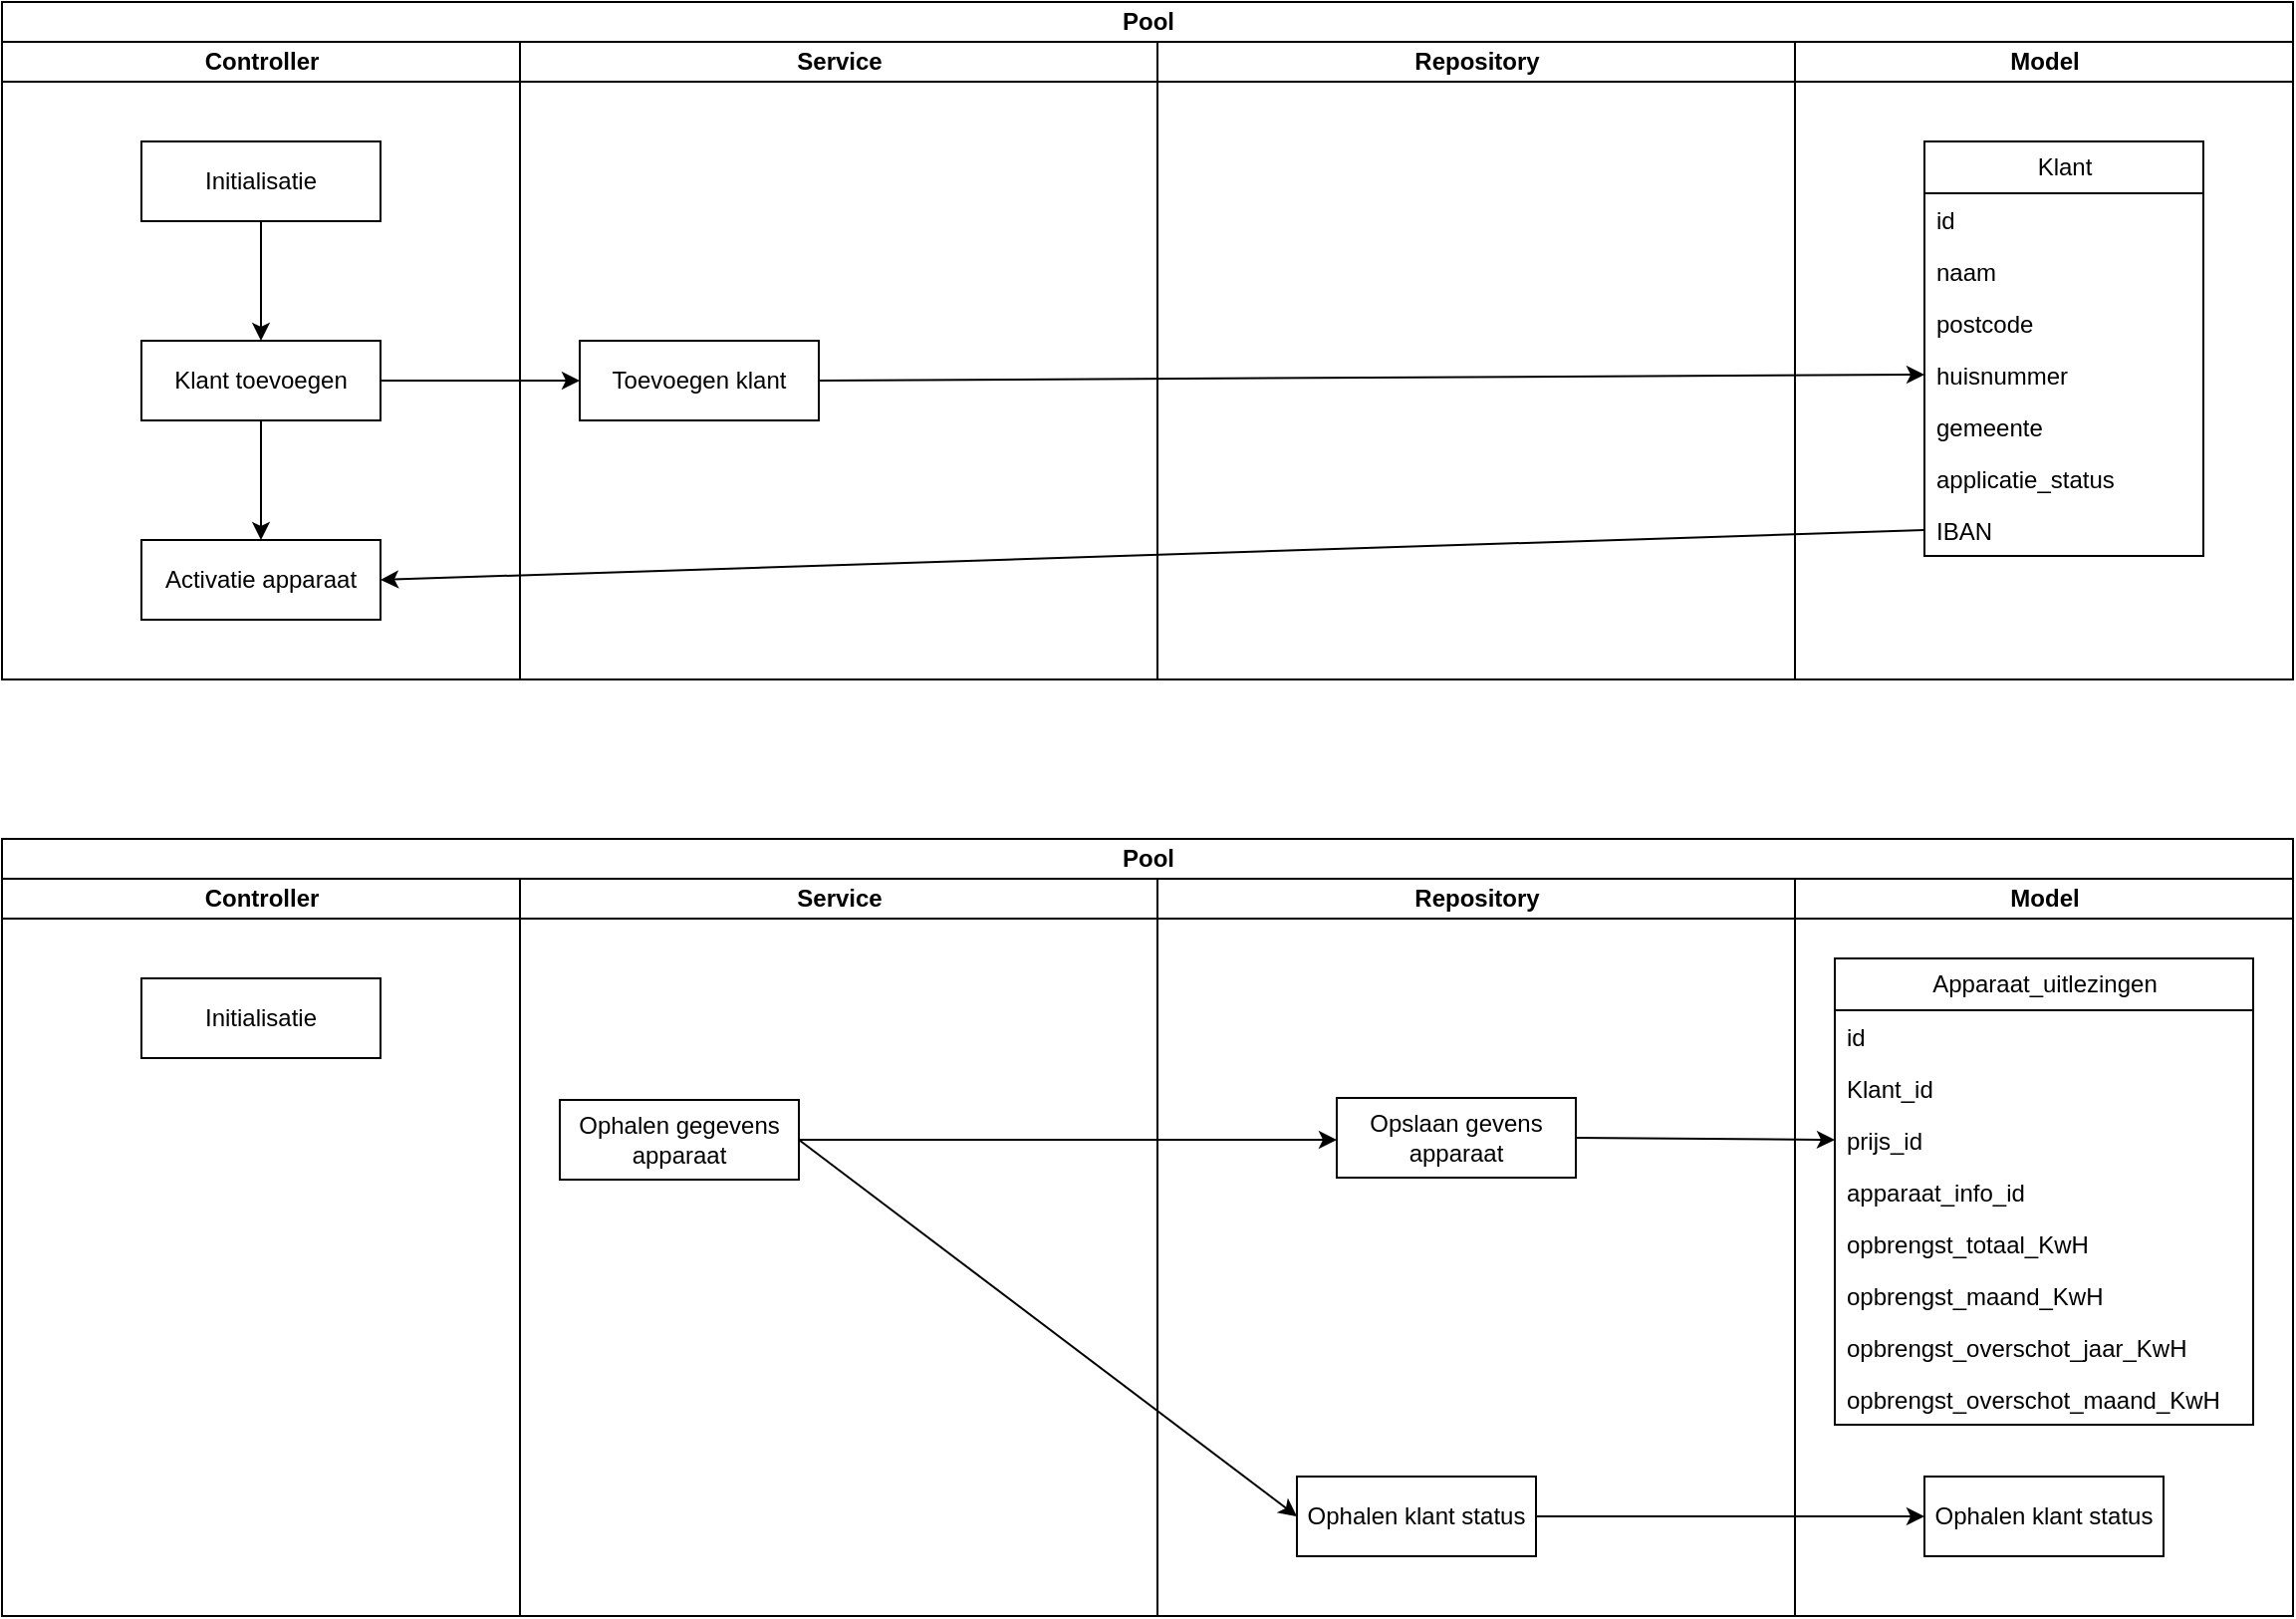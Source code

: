<mxfile>
    <diagram id="Uh6Ylrzt__GeMDM3TIEi" name="Page-1">
        <mxGraphModel dx="1550" dy="819" grid="1" gridSize="10" guides="1" tooltips="1" connect="1" arrows="1" fold="1" page="1" pageScale="1" pageWidth="850" pageHeight="1100" math="0" shadow="0">
            <root>
                <mxCell id="0"/>
                <mxCell id="1" parent="0"/>
                <mxCell id="28" style="edgeStyle=none;html=1;" edge="1" parent="1" source="2">
                    <mxGeometry relative="1" as="geometry">
                        <mxPoint x="635" y="380" as="targetPoint"/>
                    </mxGeometry>
                </mxCell>
                <mxCell id="2" value="Pool" style="swimlane;childLayout=stackLayout;resizeParent=1;resizeParentMax=0;startSize=20;html=1;" vertex="1" parent="1">
                    <mxGeometry x="100" y="40" width="1150" height="340" as="geometry"/>
                </mxCell>
                <mxCell id="3" value="Controller" style="swimlane;startSize=20;html=1;" vertex="1" parent="2">
                    <mxGeometry y="20" width="260" height="320" as="geometry"/>
                </mxCell>
                <mxCell id="11" value="" style="edgeStyle=none;html=1;" edge="1" parent="3" source="7" target="10">
                    <mxGeometry relative="1" as="geometry"/>
                </mxCell>
                <mxCell id="7" value="Initialisatie" style="rounded=0;whiteSpace=wrap;html=1;" vertex="1" parent="3">
                    <mxGeometry x="70" y="50" width="120" height="40" as="geometry"/>
                </mxCell>
                <mxCell id="32" value="" style="edgeStyle=none;html=1;" edge="1" parent="3" source="10" target="31">
                    <mxGeometry relative="1" as="geometry"/>
                </mxCell>
                <mxCell id="10" value="Klant toevoegen" style="rounded=0;whiteSpace=wrap;html=1;" vertex="1" parent="3">
                    <mxGeometry x="70" y="150" width="120" height="40" as="geometry"/>
                </mxCell>
                <mxCell id="31" value="Activatie apparaat" style="rounded=0;whiteSpace=wrap;html=1;" vertex="1" parent="3">
                    <mxGeometry x="70" y="250" width="120" height="40" as="geometry"/>
                </mxCell>
                <mxCell id="4" value="Service" style="swimlane;startSize=20;html=1;" vertex="1" parent="2">
                    <mxGeometry x="260" y="20" width="320" height="320" as="geometry"/>
                </mxCell>
                <mxCell id="14" value="Toevoegen klant" style="rounded=0;whiteSpace=wrap;html=1;" vertex="1" parent="4">
                    <mxGeometry x="30" y="150" width="120" height="40" as="geometry"/>
                </mxCell>
                <mxCell id="27" value="Repository" style="swimlane;startSize=20;html=1;" vertex="1" parent="2">
                    <mxGeometry x="580" y="20" width="320" height="320" as="geometry"/>
                </mxCell>
                <mxCell id="5" value="Model" style="swimlane;startSize=20;html=1;" vertex="1" parent="2">
                    <mxGeometry x="900" y="20" width="250" height="320" as="geometry"/>
                </mxCell>
                <mxCell id="17" value="Klant" style="swimlane;fontStyle=0;childLayout=stackLayout;horizontal=1;startSize=26;fillColor=none;horizontalStack=0;resizeParent=1;resizeParentMax=0;resizeLast=0;collapsible=1;marginBottom=0;html=1;" vertex="1" parent="5">
                    <mxGeometry x="65" y="50" width="140" height="208" as="geometry"/>
                </mxCell>
                <mxCell id="18" value="id" style="text;strokeColor=none;fillColor=none;align=left;verticalAlign=top;spacingLeft=4;spacingRight=4;overflow=hidden;rotatable=0;points=[[0,0.5],[1,0.5]];portConstraint=eastwest;whiteSpace=wrap;html=1;" vertex="1" parent="17">
                    <mxGeometry y="26" width="140" height="26" as="geometry"/>
                </mxCell>
                <mxCell id="19" value="naam" style="text;strokeColor=none;fillColor=none;align=left;verticalAlign=top;spacingLeft=4;spacingRight=4;overflow=hidden;rotatable=0;points=[[0,0.5],[1,0.5]];portConstraint=eastwest;whiteSpace=wrap;html=1;" vertex="1" parent="17">
                    <mxGeometry y="52" width="140" height="26" as="geometry"/>
                </mxCell>
                <mxCell id="20" value="postcode&lt;span style=&quot;white-space: pre;&quot;&gt;&#9;&lt;/span&gt;" style="text;strokeColor=none;fillColor=none;align=left;verticalAlign=top;spacingLeft=4;spacingRight=4;overflow=hidden;rotatable=0;points=[[0,0.5],[1,0.5]];portConstraint=eastwest;whiteSpace=wrap;html=1;" vertex="1" parent="17">
                    <mxGeometry y="78" width="140" height="26" as="geometry"/>
                </mxCell>
                <mxCell id="21" value="huisnummer" style="text;strokeColor=none;fillColor=none;align=left;verticalAlign=top;spacingLeft=4;spacingRight=4;overflow=hidden;rotatable=0;points=[[0,0.5],[1,0.5]];portConstraint=eastwest;whiteSpace=wrap;html=1;" vertex="1" parent="17">
                    <mxGeometry y="104" width="140" height="26" as="geometry"/>
                </mxCell>
                <mxCell id="22" value="gemeente" style="text;strokeColor=none;fillColor=none;align=left;verticalAlign=top;spacingLeft=4;spacingRight=4;overflow=hidden;rotatable=0;points=[[0,0.5],[1,0.5]];portConstraint=eastwest;whiteSpace=wrap;html=1;" vertex="1" parent="17">
                    <mxGeometry y="130" width="140" height="26" as="geometry"/>
                </mxCell>
                <mxCell id="23" value="applicatie_status" style="text;strokeColor=none;fillColor=none;align=left;verticalAlign=top;spacingLeft=4;spacingRight=4;overflow=hidden;rotatable=0;points=[[0,0.5],[1,0.5]];portConstraint=eastwest;whiteSpace=wrap;html=1;" vertex="1" parent="17">
                    <mxGeometry y="156" width="140" height="26" as="geometry"/>
                </mxCell>
                <mxCell id="24" value="IBAN" style="text;strokeColor=none;fillColor=none;align=left;verticalAlign=top;spacingLeft=4;spacingRight=4;overflow=hidden;rotatable=0;points=[[0,0.5],[1,0.5]];portConstraint=eastwest;whiteSpace=wrap;html=1;" vertex="1" parent="17">
                    <mxGeometry y="182" width="140" height="26" as="geometry"/>
                </mxCell>
                <mxCell id="15" value="" style="edgeStyle=none;html=1;" edge="1" parent="2" source="10" target="14">
                    <mxGeometry relative="1" as="geometry"/>
                </mxCell>
                <mxCell id="33" style="edgeStyle=none;html=1;exitX=0;exitY=0.5;exitDx=0;exitDy=0;entryX=1;entryY=0.5;entryDx=0;entryDy=0;" edge="1" parent="2" source="24" target="31">
                    <mxGeometry relative="1" as="geometry"/>
                </mxCell>
                <mxCell id="34" style="edgeStyle=none;html=1;exitX=1;exitY=0.5;exitDx=0;exitDy=0;entryX=0;entryY=0.5;entryDx=0;entryDy=0;" edge="1" parent="2" source="14" target="21">
                    <mxGeometry relative="1" as="geometry"/>
                </mxCell>
                <mxCell id="35" value="Pool" style="swimlane;childLayout=stackLayout;resizeParent=1;resizeParentMax=0;startSize=20;html=1;" vertex="1" parent="1">
                    <mxGeometry x="100" y="460" width="1150" height="390" as="geometry"/>
                </mxCell>
                <mxCell id="36" value="Controller" style="swimlane;startSize=20;html=1;" vertex="1" parent="35">
                    <mxGeometry y="20" width="260" height="370" as="geometry"/>
                </mxCell>
                <mxCell id="38" value="Initialisatie" style="rounded=0;whiteSpace=wrap;html=1;" vertex="1" parent="36">
                    <mxGeometry x="70" y="50" width="120" height="40" as="geometry"/>
                </mxCell>
                <mxCell id="42" value="Service" style="swimlane;startSize=20;html=1;" vertex="1" parent="35">
                    <mxGeometry x="260" y="20" width="320" height="370" as="geometry"/>
                </mxCell>
                <mxCell id="43" value="Ophalen gegevens apparaat" style="rounded=0;whiteSpace=wrap;html=1;" vertex="1" parent="42">
                    <mxGeometry x="20" y="111" width="120" height="40" as="geometry"/>
                </mxCell>
                <mxCell id="44" value="Repository" style="swimlane;startSize=20;html=1;" vertex="1" parent="35">
                    <mxGeometry x="580" y="20" width="320" height="370" as="geometry"/>
                </mxCell>
                <mxCell id="69" value="Ophalen klant status" style="rounded=0;whiteSpace=wrap;html=1;" vertex="1" parent="44">
                    <mxGeometry x="70" y="300" width="120" height="40" as="geometry"/>
                </mxCell>
                <mxCell id="74" value="Opslaan gevens apparaat" style="rounded=0;whiteSpace=wrap;html=1;" vertex="1" parent="44">
                    <mxGeometry x="90" y="110" width="120" height="40" as="geometry"/>
                </mxCell>
                <mxCell id="45" value="Model" style="swimlane;startSize=20;html=1;" vertex="1" parent="35">
                    <mxGeometry x="900" y="20" width="250" height="370" as="geometry"/>
                </mxCell>
                <mxCell id="57" value="Apparaat_uitlezingen" style="swimlane;fontStyle=0;childLayout=stackLayout;horizontal=1;startSize=26;fillColor=none;horizontalStack=0;resizeParent=1;resizeParentMax=0;resizeLast=0;collapsible=1;marginBottom=0;html=1;" vertex="1" parent="45">
                    <mxGeometry x="20" y="40" width="210" height="234" as="geometry"/>
                </mxCell>
                <mxCell id="58" value="id" style="text;strokeColor=none;fillColor=none;align=left;verticalAlign=top;spacingLeft=4;spacingRight=4;overflow=hidden;rotatable=0;points=[[0,0.5],[1,0.5]];portConstraint=eastwest;whiteSpace=wrap;html=1;" vertex="1" parent="57">
                    <mxGeometry y="26" width="210" height="26" as="geometry"/>
                </mxCell>
                <mxCell id="59" value="Klant_id" style="text;strokeColor=none;fillColor=none;align=left;verticalAlign=top;spacingLeft=4;spacingRight=4;overflow=hidden;rotatable=0;points=[[0,0.5],[1,0.5]];portConstraint=eastwest;whiteSpace=wrap;html=1;" vertex="1" parent="57">
                    <mxGeometry y="52" width="210" height="26" as="geometry"/>
                </mxCell>
                <mxCell id="60" value="prijs_id" style="text;strokeColor=none;fillColor=none;align=left;verticalAlign=top;spacingLeft=4;spacingRight=4;overflow=hidden;rotatable=0;points=[[0,0.5],[1,0.5]];portConstraint=eastwest;whiteSpace=wrap;html=1;" vertex="1" parent="57">
                    <mxGeometry y="78" width="210" height="26" as="geometry"/>
                </mxCell>
                <mxCell id="61" value="apparaat_info_id" style="text;strokeColor=none;fillColor=none;align=left;verticalAlign=top;spacingLeft=4;spacingRight=4;overflow=hidden;rotatable=0;points=[[0,0.5],[1,0.5]];portConstraint=eastwest;whiteSpace=wrap;html=1;" vertex="1" parent="57">
                    <mxGeometry y="104" width="210" height="26" as="geometry"/>
                </mxCell>
                <mxCell id="62" value="opbrengst_totaal_KwH" style="text;strokeColor=none;fillColor=none;align=left;verticalAlign=top;spacingLeft=4;spacingRight=4;overflow=hidden;rotatable=0;points=[[0,0.5],[1,0.5]];portConstraint=eastwest;whiteSpace=wrap;html=1;" vertex="1" parent="57">
                    <mxGeometry y="130" width="210" height="26" as="geometry"/>
                </mxCell>
                <mxCell id="63" value="opbrengst_maand_KwH" style="text;strokeColor=none;fillColor=none;align=left;verticalAlign=top;spacingLeft=4;spacingRight=4;overflow=hidden;rotatable=0;points=[[0,0.5],[1,0.5]];portConstraint=eastwest;whiteSpace=wrap;html=1;" vertex="1" parent="57">
                    <mxGeometry y="156" width="210" height="26" as="geometry"/>
                </mxCell>
                <mxCell id="64" value="opbrengst_overschot_jaar_KwH" style="text;strokeColor=none;fillColor=none;align=left;verticalAlign=top;spacingLeft=4;spacingRight=4;overflow=hidden;rotatable=0;points=[[0,0.5],[1,0.5]];portConstraint=eastwest;whiteSpace=wrap;html=1;" vertex="1" parent="57">
                    <mxGeometry y="182" width="210" height="26" as="geometry"/>
                </mxCell>
                <mxCell id="65" value="opbrengst_overschot_maand_KwH" style="text;strokeColor=none;fillColor=none;align=left;verticalAlign=top;spacingLeft=4;spacingRight=4;overflow=hidden;rotatable=0;points=[[0,0.5],[1,0.5]];portConstraint=eastwest;whiteSpace=wrap;html=1;" vertex="1" parent="57">
                    <mxGeometry y="208" width="210" height="26" as="geometry"/>
                </mxCell>
                <mxCell id="68" value="Ophalen klant status" style="rounded=0;whiteSpace=wrap;html=1;" vertex="1" parent="45">
                    <mxGeometry x="65" y="300" width="120" height="40" as="geometry"/>
                </mxCell>
                <mxCell id="71" style="edgeStyle=none;html=1;exitX=1;exitY=0.5;exitDx=0;exitDy=0;entryX=0;entryY=0.5;entryDx=0;entryDy=0;" edge="1" parent="35" source="69" target="68">
                    <mxGeometry relative="1" as="geometry"/>
                </mxCell>
                <mxCell id="72" style="edgeStyle=none;html=1;exitX=1;exitY=0.5;exitDx=0;exitDy=0;entryX=0;entryY=0.5;entryDx=0;entryDy=0;" edge="1" parent="35" source="43" target="69">
                    <mxGeometry relative="1" as="geometry"/>
                </mxCell>
                <mxCell id="75" style="edgeStyle=none;html=1;exitX=1;exitY=0.5;exitDx=0;exitDy=0;entryX=0;entryY=0.5;entryDx=0;entryDy=0;" edge="1" parent="35" source="74" target="60">
                    <mxGeometry relative="1" as="geometry"/>
                </mxCell>
                <mxCell id="73" style="edgeStyle=none;html=1;exitX=1;exitY=0.5;exitDx=0;exitDy=0;" edge="1" parent="1" source="43">
                    <mxGeometry relative="1" as="geometry">
                        <mxPoint x="770" y="611" as="targetPoint"/>
                    </mxGeometry>
                </mxCell>
            </root>
        </mxGraphModel>
    </diagram>
</mxfile>
